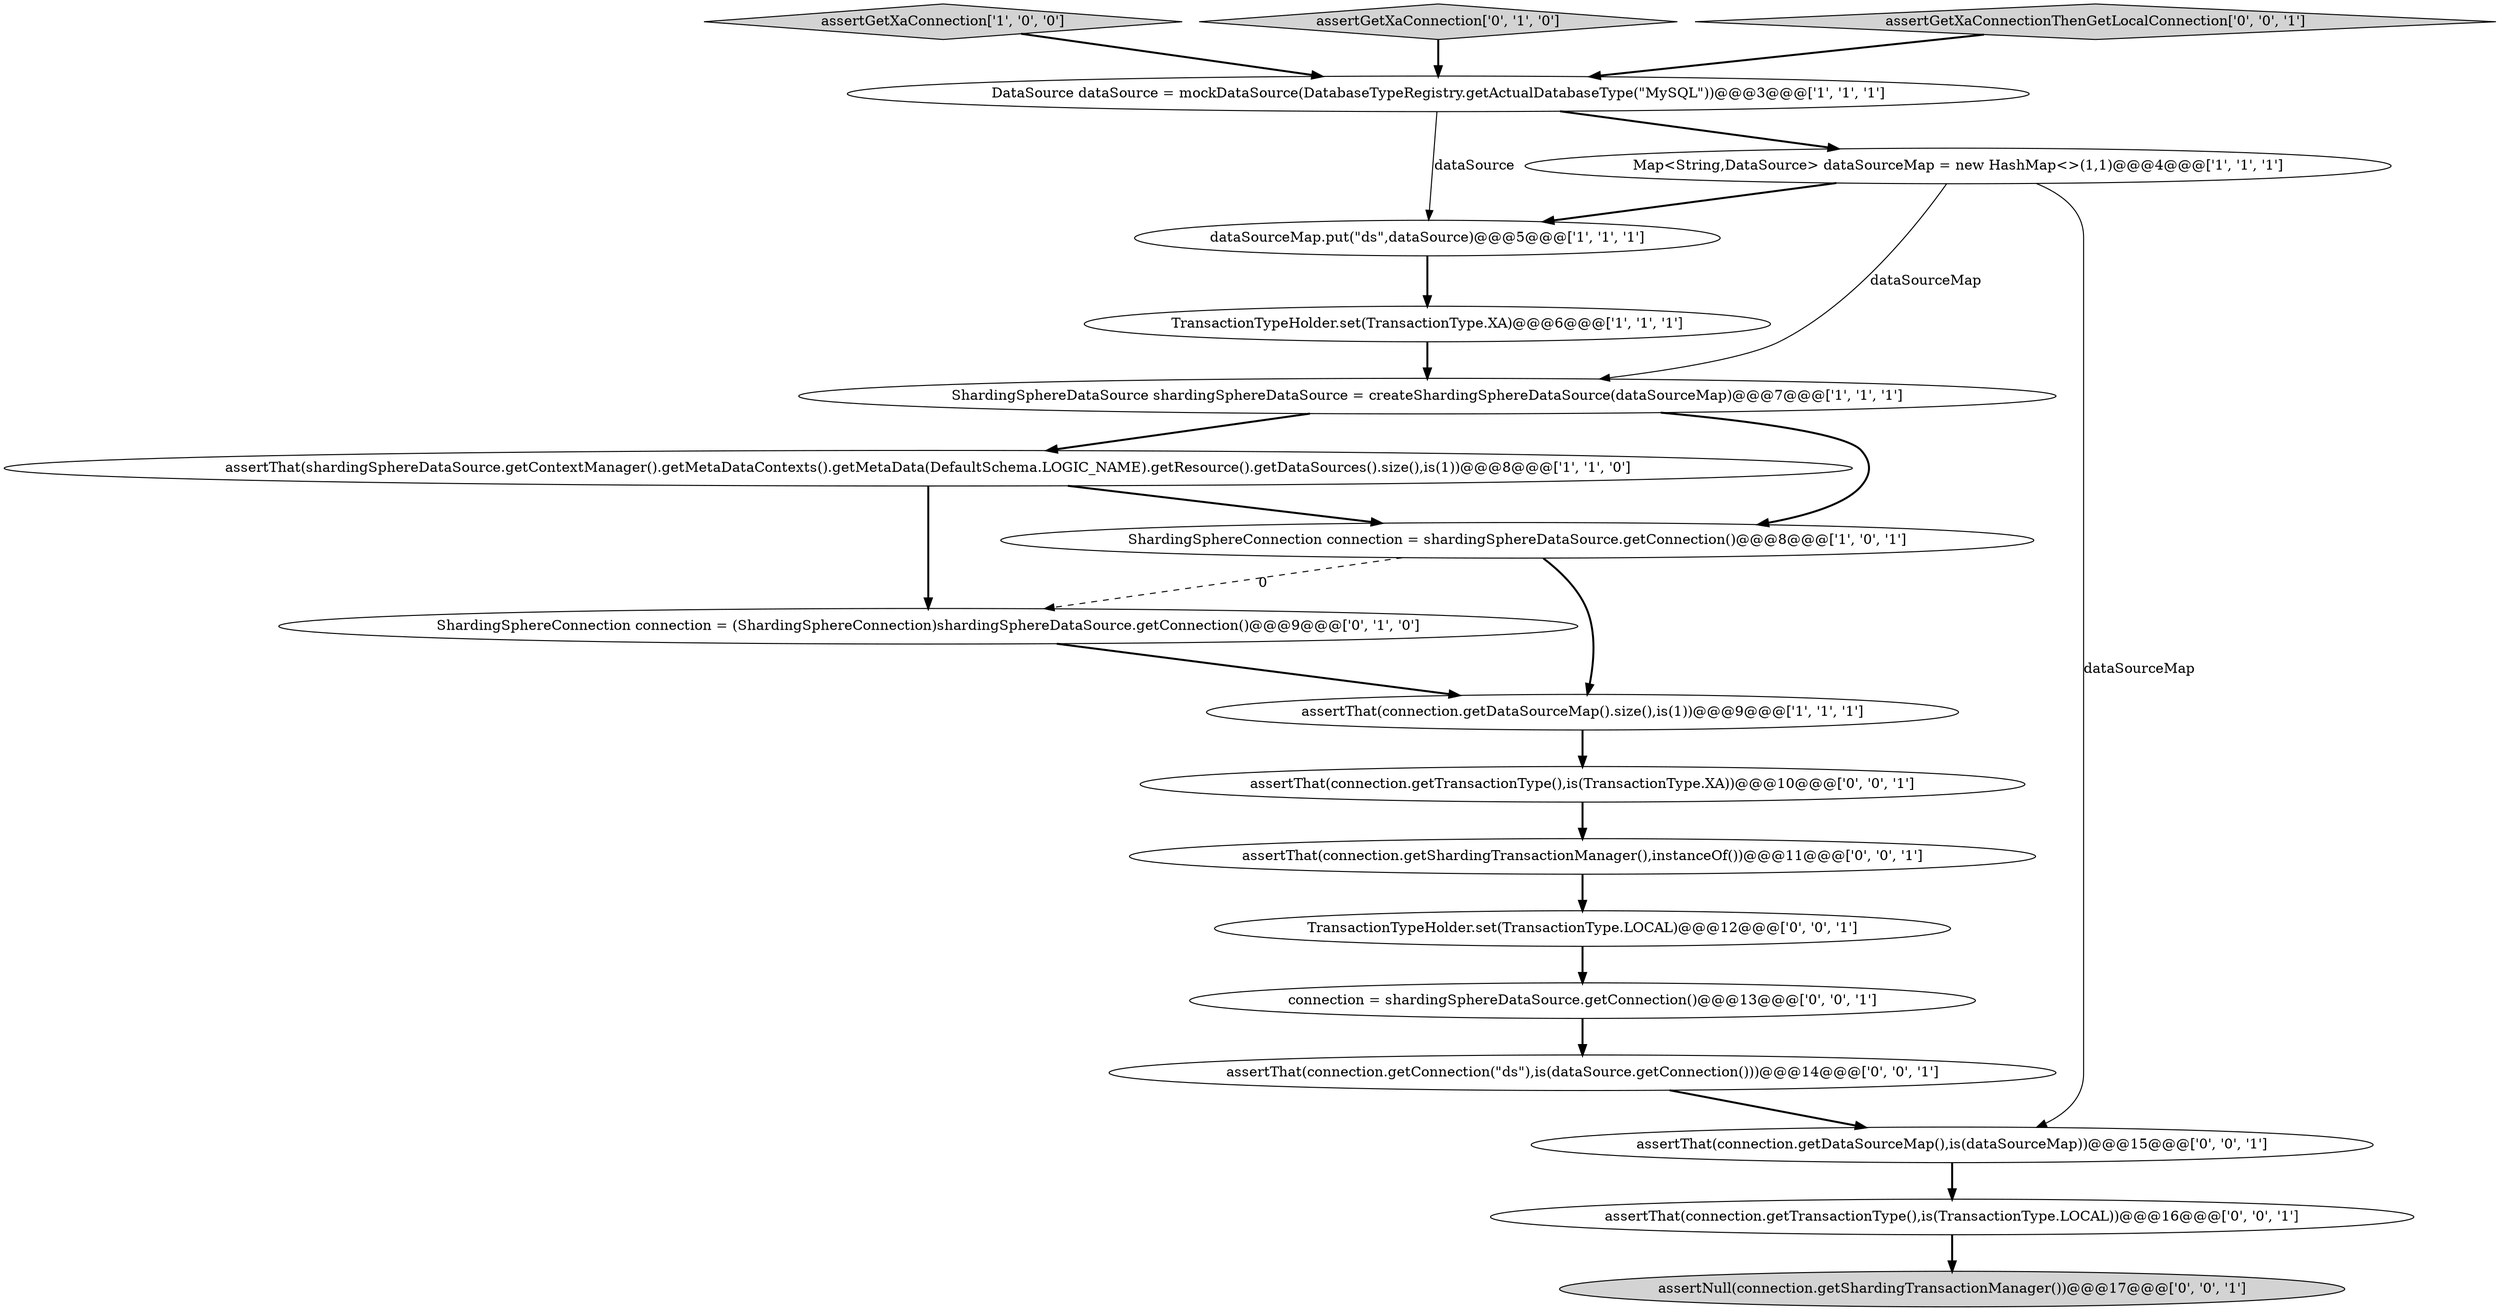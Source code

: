 digraph {
2 [style = filled, label = "Map<String,DataSource> dataSourceMap = new HashMap<>(1,1)@@@4@@@['1', '1', '1']", fillcolor = white, shape = ellipse image = "AAA0AAABBB1BBB"];
4 [style = filled, label = "TransactionTypeHolder.set(TransactionType.XA)@@@6@@@['1', '1', '1']", fillcolor = white, shape = ellipse image = "AAA0AAABBB1BBB"];
17 [style = filled, label = "TransactionTypeHolder.set(TransactionType.LOCAL)@@@12@@@['0', '0', '1']", fillcolor = white, shape = ellipse image = "AAA0AAABBB3BBB"];
19 [style = filled, label = "assertThat(connection.getConnection(\"ds\"),is(dataSource.getConnection()))@@@14@@@['0', '0', '1']", fillcolor = white, shape = ellipse image = "AAA0AAABBB3BBB"];
6 [style = filled, label = "assertGetXaConnection['1', '0', '0']", fillcolor = lightgray, shape = diamond image = "AAA0AAABBB1BBB"];
0 [style = filled, label = "DataSource dataSource = mockDataSource(DatabaseTypeRegistry.getActualDatabaseType(\"MySQL\"))@@@3@@@['1', '1', '1']", fillcolor = white, shape = ellipse image = "AAA0AAABBB1BBB"];
9 [style = filled, label = "assertGetXaConnection['0', '1', '0']", fillcolor = lightgray, shape = diamond image = "AAA0AAABBB2BBB"];
11 [style = filled, label = "assertGetXaConnectionThenGetLocalConnection['0', '0', '1']", fillcolor = lightgray, shape = diamond image = "AAA0AAABBB3BBB"];
16 [style = filled, label = "assertThat(connection.getShardingTransactionManager(),instanceOf())@@@11@@@['0', '0', '1']", fillcolor = white, shape = ellipse image = "AAA0AAABBB3BBB"];
12 [style = filled, label = "assertThat(connection.getTransactionType(),is(TransactionType.LOCAL))@@@16@@@['0', '0', '1']", fillcolor = white, shape = ellipse image = "AAA0AAABBB3BBB"];
18 [style = filled, label = "assertThat(connection.getTransactionType(),is(TransactionType.XA))@@@10@@@['0', '0', '1']", fillcolor = white, shape = ellipse image = "AAA0AAABBB3BBB"];
10 [style = filled, label = "ShardingSphereConnection connection = (ShardingSphereConnection)shardingSphereDataSource.getConnection()@@@9@@@['0', '1', '0']", fillcolor = white, shape = ellipse image = "AAA1AAABBB2BBB"];
13 [style = filled, label = "assertThat(connection.getDataSourceMap(),is(dataSourceMap))@@@15@@@['0', '0', '1']", fillcolor = white, shape = ellipse image = "AAA0AAABBB3BBB"];
8 [style = filled, label = "ShardingSphereConnection connection = shardingSphereDataSource.getConnection()@@@8@@@['1', '0', '1']", fillcolor = white, shape = ellipse image = "AAA0AAABBB1BBB"];
7 [style = filled, label = "assertThat(shardingSphereDataSource.getContextManager().getMetaDataContexts().getMetaData(DefaultSchema.LOGIC_NAME).getResource().getDataSources().size(),is(1))@@@8@@@['1', '1', '0']", fillcolor = white, shape = ellipse image = "AAA0AAABBB1BBB"];
14 [style = filled, label = "assertNull(connection.getShardingTransactionManager())@@@17@@@['0', '0', '1']", fillcolor = lightgray, shape = ellipse image = "AAA0AAABBB3BBB"];
15 [style = filled, label = "connection = shardingSphereDataSource.getConnection()@@@13@@@['0', '0', '1']", fillcolor = white, shape = ellipse image = "AAA0AAABBB3BBB"];
3 [style = filled, label = "ShardingSphereDataSource shardingSphereDataSource = createShardingSphereDataSource(dataSourceMap)@@@7@@@['1', '1', '1']", fillcolor = white, shape = ellipse image = "AAA0AAABBB1BBB"];
5 [style = filled, label = "dataSourceMap.put(\"ds\",dataSource)@@@5@@@['1', '1', '1']", fillcolor = white, shape = ellipse image = "AAA0AAABBB1BBB"];
1 [style = filled, label = "assertThat(connection.getDataSourceMap().size(),is(1))@@@9@@@['1', '1', '1']", fillcolor = white, shape = ellipse image = "AAA0AAABBB1BBB"];
7->8 [style = bold, label=""];
7->10 [style = bold, label=""];
12->14 [style = bold, label=""];
2->5 [style = bold, label=""];
11->0 [style = bold, label=""];
6->0 [style = bold, label=""];
15->19 [style = bold, label=""];
1->18 [style = bold, label=""];
9->0 [style = bold, label=""];
3->7 [style = bold, label=""];
5->4 [style = bold, label=""];
19->13 [style = bold, label=""];
8->1 [style = bold, label=""];
10->1 [style = bold, label=""];
13->12 [style = bold, label=""];
17->15 [style = bold, label=""];
2->3 [style = solid, label="dataSourceMap"];
18->16 [style = bold, label=""];
3->8 [style = bold, label=""];
2->13 [style = solid, label="dataSourceMap"];
16->17 [style = bold, label=""];
0->5 [style = solid, label="dataSource"];
0->2 [style = bold, label=""];
4->3 [style = bold, label=""];
8->10 [style = dashed, label="0"];
}
